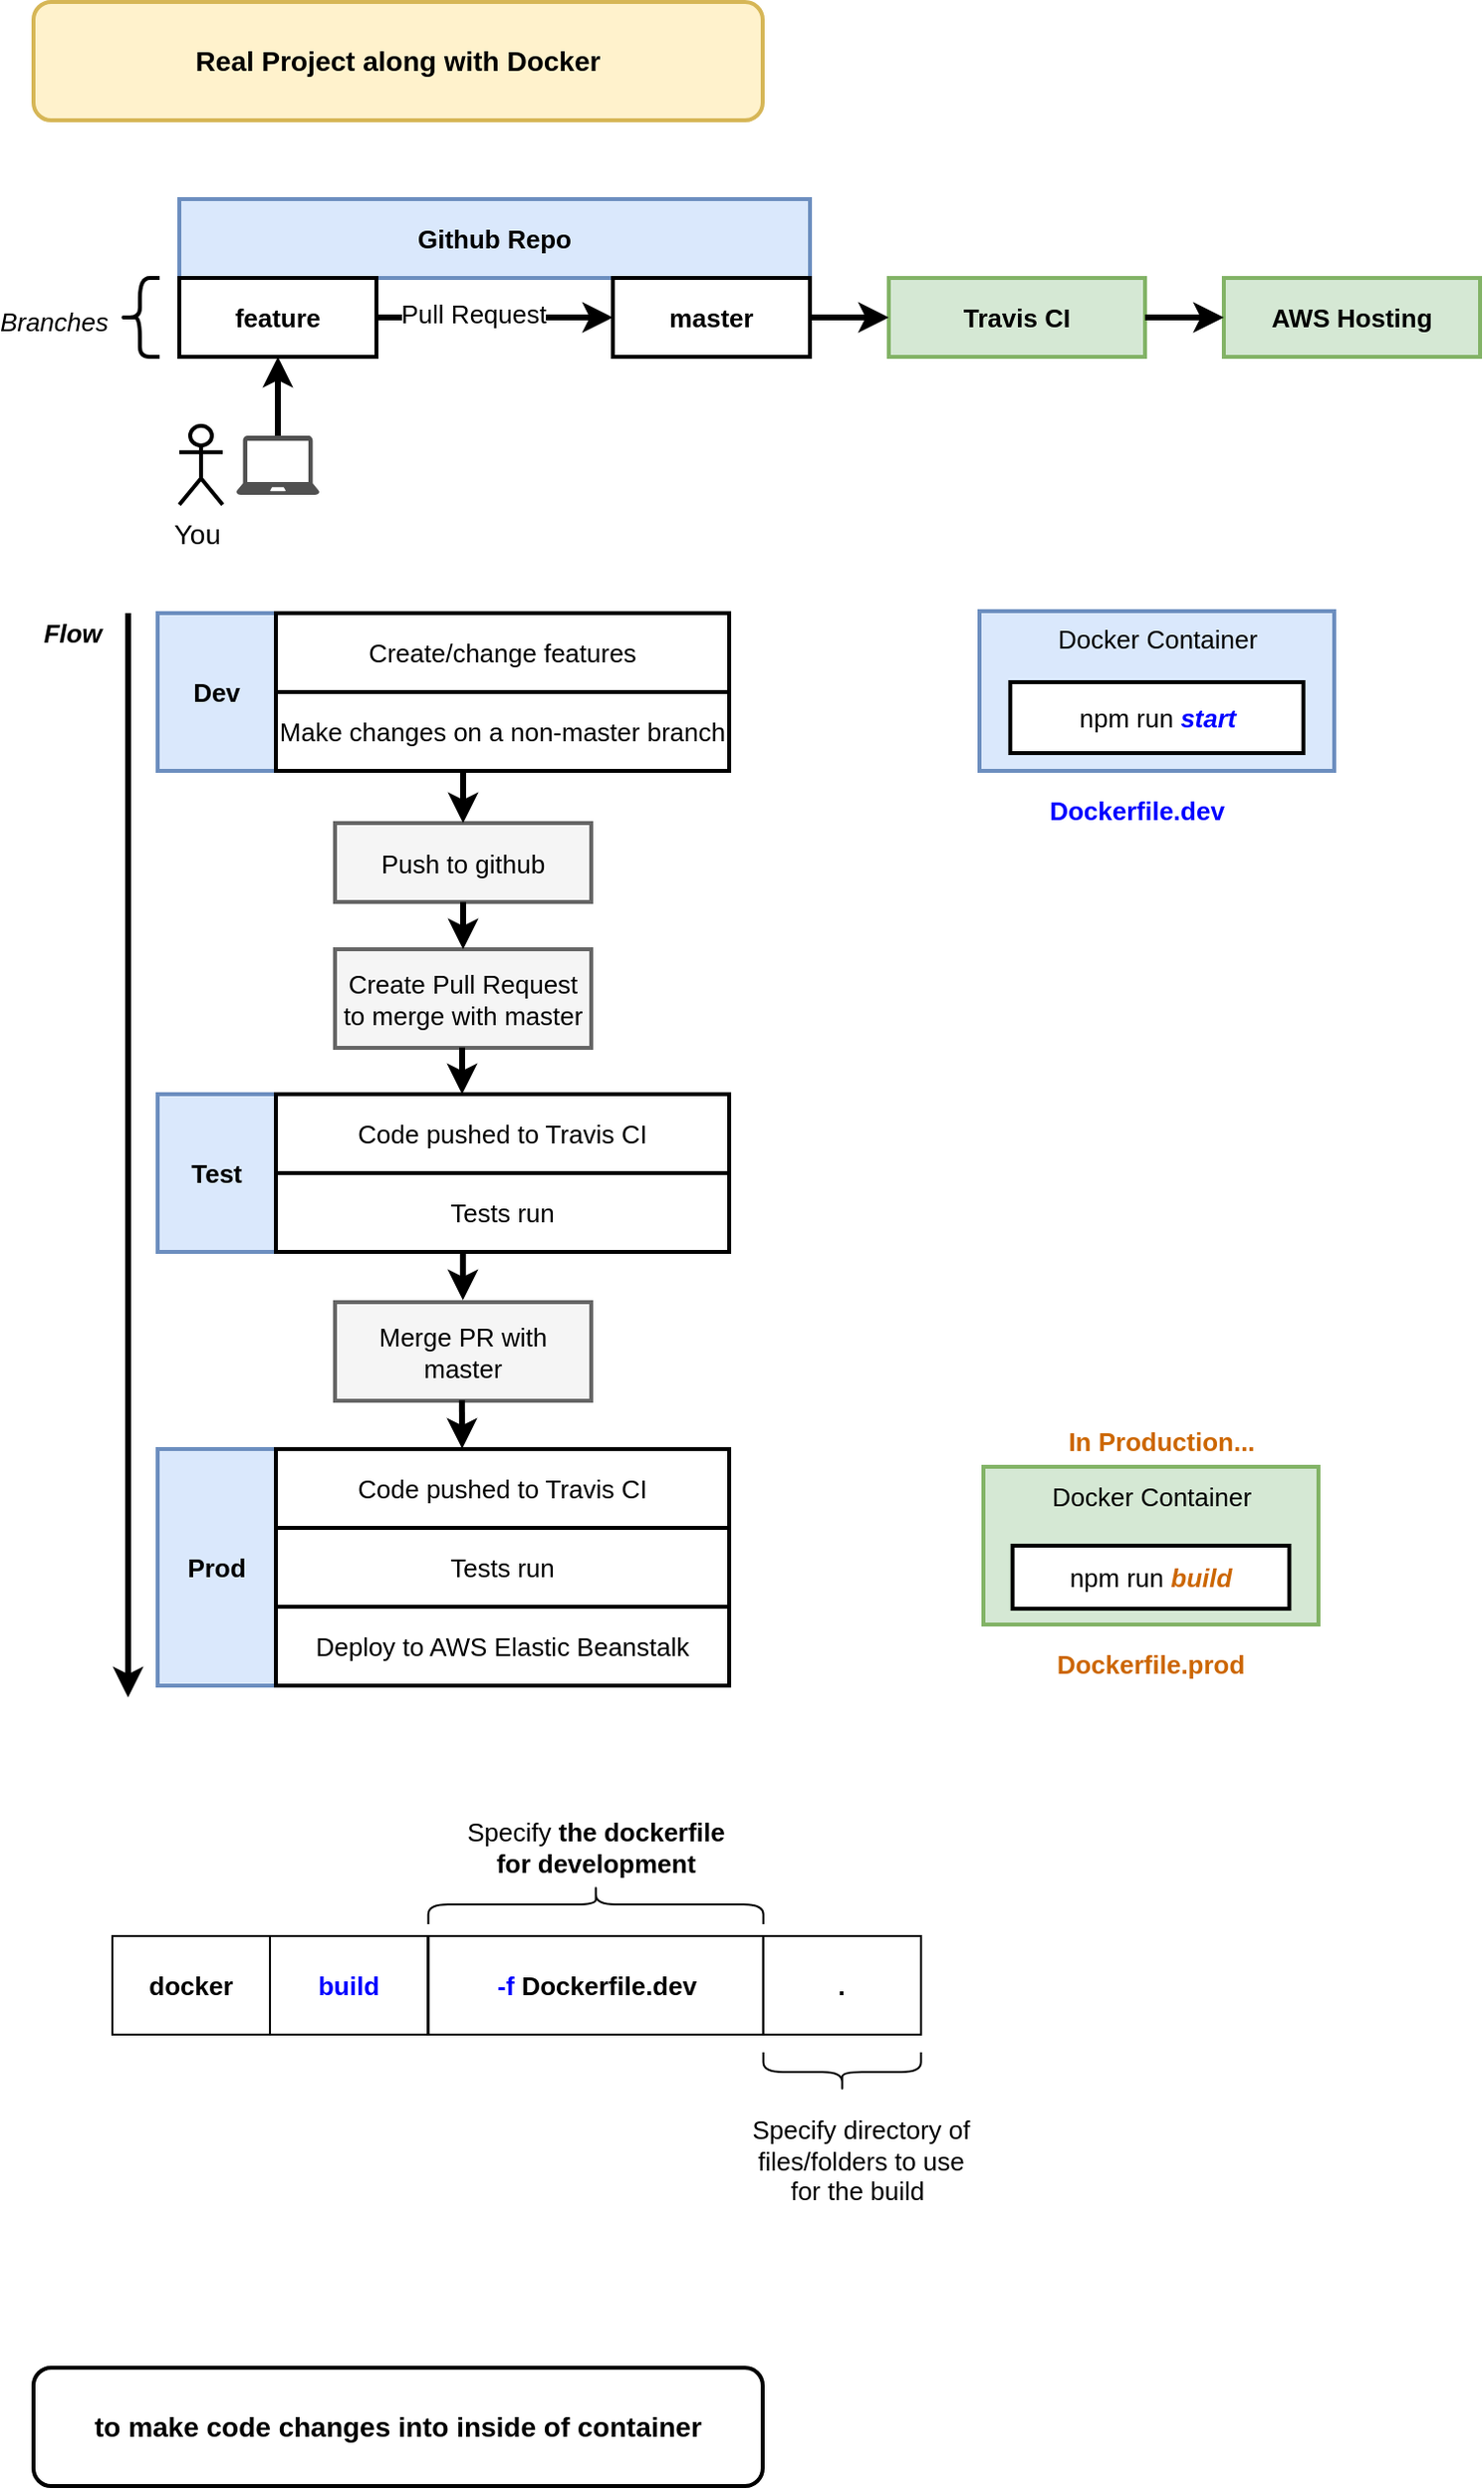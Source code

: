 <mxfile version="12.6.4" type="device"><diagram id="d9l3ZNBgdo54e-oCguww" name="Page-1"><mxGraphModel dx="566" dy="-314" grid="1" gridSize="10" guides="1" tooltips="1" connect="1" arrows="1" fold="1" page="1" pageScale="1" pageWidth="827" pageHeight="1169" math="0" shadow="0"><root><mxCell id="0"/><mxCell id="1" parent="0"/><mxCell id="VU32urKS1Nk4pFeLfIG0-1" value="&lt;font style=&quot;font-size: 14px&quot;&gt;&lt;b&gt;Real Project along with Docker&lt;/b&gt;&lt;/font&gt;" style="rounded=1;whiteSpace=wrap;html=1;strokeWidth=2;fillColor=#fff2cc;strokeColor=#d6b656;" vertex="1" parent="1"><mxGeometry x="40" y="1180" width="370" height="60" as="geometry"/></mxCell><mxCell id="VU32urKS1Nk4pFeLfIG0-2" value="" style="group" vertex="1" connectable="0" parent="1"><mxGeometry x="40" y="1280" width="734" height="155" as="geometry"/></mxCell><mxCell id="VU32urKS1Nk4pFeLfIG0-3" value="Github Repo" style="rounded=0;whiteSpace=wrap;html=1;strokeWidth=2;fontSize=13;align=center;fillColor=#dae8fc;strokeColor=#6c8ebf;fontStyle=1" vertex="1" parent="VU32urKS1Nk4pFeLfIG0-2"><mxGeometry x="74" width="320" height="40" as="geometry"/></mxCell><mxCell id="VU32urKS1Nk4pFeLfIG0-4" value="master" style="rounded=0;whiteSpace=wrap;html=1;strokeWidth=2;fontSize=13;align=center;fillColor=#ffffff;strokeColor=#000000;fontStyle=1" vertex="1" parent="VU32urKS1Nk4pFeLfIG0-2"><mxGeometry x="294" y="40" width="100" height="40" as="geometry"/></mxCell><mxCell id="VU32urKS1Nk4pFeLfIG0-5" style="edgeStyle=orthogonalEdgeStyle;rounded=0;html=1;exitX=1;exitY=0.5;entryX=0;entryY=0.5;jettySize=auto;orthogonalLoop=1;strokeWidth=3;fontSize=14;" edge="1" parent="VU32urKS1Nk4pFeLfIG0-2" source="VU32urKS1Nk4pFeLfIG0-7" target="VU32urKS1Nk4pFeLfIG0-4"><mxGeometry relative="1" as="geometry"/></mxCell><mxCell id="VU32urKS1Nk4pFeLfIG0-6" value="Pull Request" style="text;html=1;resizable=0;points=[];align=center;verticalAlign=middle;labelBackgroundColor=#ffffff;fontSize=13;" vertex="1" connectable="0" parent="VU32urKS1Nk4pFeLfIG0-5"><mxGeometry x="-0.191" y="2" relative="1" as="geometry"><mxPoint as="offset"/></mxGeometry></mxCell><mxCell id="VU32urKS1Nk4pFeLfIG0-7" value="feature" style="rounded=0;whiteSpace=wrap;html=1;strokeWidth=2;fontSize=13;align=center;fillColor=#ffffff;strokeColor=#000000;fontStyle=1" vertex="1" parent="VU32urKS1Nk4pFeLfIG0-2"><mxGeometry x="74" y="40" width="100" height="40" as="geometry"/></mxCell><mxCell id="VU32urKS1Nk4pFeLfIG0-8" value="" style="shape=curlyBracket;whiteSpace=wrap;html=1;rounded=1;strokeWidth=2;fontSize=20;align=center;" vertex="1" parent="VU32urKS1Nk4pFeLfIG0-2"><mxGeometry x="44" y="40" width="20" height="40" as="geometry"/></mxCell><mxCell id="VU32urKS1Nk4pFeLfIG0-9" value="Branches" style="text;html=1;strokeColor=none;fillColor=none;align=right;verticalAlign=middle;whiteSpace=wrap;rounded=0;fontSize=13;fontStyle=2" vertex="1" parent="VU32urKS1Nk4pFeLfIG0-2"><mxGeometry y="52" width="40" height="20" as="geometry"/></mxCell><mxCell id="VU32urKS1Nk4pFeLfIG0-10" value="You" style="shape=umlActor;verticalLabelPosition=bottom;labelBackgroundColor=#ffffff;verticalAlign=top;html=1;outlineConnect=0;strokeWidth=2;fontSize=14;align=right;" vertex="1" parent="VU32urKS1Nk4pFeLfIG0-2"><mxGeometry x="74" y="115" width="22" height="40" as="geometry"/></mxCell><mxCell id="VU32urKS1Nk4pFeLfIG0-11" value="" style="shadow=0;dashed=0;html=1;strokeColor=none;fillColor=#505050;labelPosition=center;verticalLabelPosition=bottom;verticalAlign=top;outlineConnect=0;align=center;shape=mxgraph.office.devices.laptop;fontSize=14;" vertex="1" parent="VU32urKS1Nk4pFeLfIG0-2"><mxGeometry x="102.91" y="120" width="42.19" height="30" as="geometry"/></mxCell><mxCell id="VU32urKS1Nk4pFeLfIG0-12" style="edgeStyle=orthogonalEdgeStyle;rounded=0;html=1;jettySize=auto;orthogonalLoop=1;strokeWidth=3;fontSize=14;entryX=0.5;entryY=1;" edge="1" parent="VU32urKS1Nk4pFeLfIG0-2" source="VU32urKS1Nk4pFeLfIG0-11" target="VU32urKS1Nk4pFeLfIG0-7"><mxGeometry relative="1" as="geometry"/></mxCell><mxCell id="VU32urKS1Nk4pFeLfIG0-13" value="Travis CI" style="rounded=0;whiteSpace=wrap;html=1;strokeWidth=2;fontSize=13;align=center;fillColor=#d5e8d4;strokeColor=#82b366;fontStyle=1" vertex="1" parent="VU32urKS1Nk4pFeLfIG0-2"><mxGeometry x="434" y="40" width="130" height="40" as="geometry"/></mxCell><mxCell id="VU32urKS1Nk4pFeLfIG0-14" style="edgeStyle=orthogonalEdgeStyle;rounded=0;html=1;exitX=1;exitY=0.5;jettySize=auto;orthogonalLoop=1;strokeWidth=3;fontSize=14;exitDx=0;exitDy=0;" edge="1" parent="VU32urKS1Nk4pFeLfIG0-2" source="VU32urKS1Nk4pFeLfIG0-4" target="VU32urKS1Nk4pFeLfIG0-13"><mxGeometry relative="1" as="geometry"><mxPoint x="414" y="65.333" as="sourcePoint"/></mxGeometry></mxCell><mxCell id="VU32urKS1Nk4pFeLfIG0-15" value="AWS Hosting" style="rounded=0;whiteSpace=wrap;html=1;strokeWidth=2;fontSize=13;align=center;fillColor=#d5e8d4;strokeColor=#82b366;fontStyle=1" vertex="1" parent="VU32urKS1Nk4pFeLfIG0-2"><mxGeometry x="604" y="40" width="130" height="40" as="geometry"/></mxCell><mxCell id="VU32urKS1Nk4pFeLfIG0-16" style="edgeStyle=orthogonalEdgeStyle;rounded=0;html=1;exitX=1;exitY=0.5;jettySize=auto;orthogonalLoop=1;strokeWidth=3;fontSize=14;exitDx=0;exitDy=0;" edge="1" parent="VU32urKS1Nk4pFeLfIG0-2" source="VU32urKS1Nk4pFeLfIG0-13" target="VU32urKS1Nk4pFeLfIG0-15"><mxGeometry relative="1" as="geometry"><mxPoint x="584" y="65.333" as="sourcePoint"/></mxGeometry></mxCell><mxCell id="VU32urKS1Nk4pFeLfIG0-44" value="" style="group" vertex="1" connectable="0" parent="1"><mxGeometry x="40" y="1490" width="353" height="550" as="geometry"/></mxCell><mxCell id="VU32urKS1Nk4pFeLfIG0-17" value="Dev" style="rounded=0;whiteSpace=wrap;html=1;strokeWidth=2;fontSize=13;align=center;fontStyle=1;fillColor=#dae8fc;strokeColor=#6c8ebf;" vertex="1" parent="VU32urKS1Nk4pFeLfIG0-44"><mxGeometry x="63" width="60" height="80" as="geometry"/></mxCell><mxCell id="VU32urKS1Nk4pFeLfIG0-18" value="Create/change features" style="rounded=0;whiteSpace=wrap;html=1;strokeWidth=2;fontSize=13;align=center;" vertex="1" parent="VU32urKS1Nk4pFeLfIG0-44"><mxGeometry x="123" width="230" height="40" as="geometry"/></mxCell><mxCell id="VU32urKS1Nk4pFeLfIG0-19" value="" style="rounded=0;whiteSpace=wrap;html=1;strokeWidth=2;fontSize=13;align=center;" vertex="1" parent="VU32urKS1Nk4pFeLfIG0-44"><mxGeometry x="63" y="80" width="200" as="geometry"/></mxCell><mxCell id="VU32urKS1Nk4pFeLfIG0-20" value="Make changes on a non-master branch" style="rounded=0;whiteSpace=wrap;html=1;strokeWidth=2;fontSize=13;align=center;" vertex="1" parent="VU32urKS1Nk4pFeLfIG0-44"><mxGeometry x="123" y="40" width="230" height="40" as="geometry"/></mxCell><mxCell id="VU32urKS1Nk4pFeLfIG0-21" value="Flow" style="text;html=1;strokeColor=none;fillColor=none;align=center;verticalAlign=middle;whiteSpace=wrap;rounded=0;fontSize=13;fontStyle=3" vertex="1" parent="VU32urKS1Nk4pFeLfIG0-44"><mxGeometry width="40" height="20" as="geometry"/></mxCell><mxCell id="VU32urKS1Nk4pFeLfIG0-22" value="" style="endArrow=classic;html=1;strokeWidth=3;fontSize=13;" edge="1" parent="VU32urKS1Nk4pFeLfIG0-44"><mxGeometry width="50" height="50" relative="1" as="geometry"><mxPoint x="48" as="sourcePoint"/><mxPoint x="48" y="550" as="targetPoint"/></mxGeometry></mxCell><mxCell id="VU32urKS1Nk4pFeLfIG0-24" value="Push to github" style="rounded=0;whiteSpace=wrap;html=1;strokeWidth=2;fontSize=13;align=center;fillColor=#f5f5f5;strokeColor=#666666;" vertex="1" parent="VU32urKS1Nk4pFeLfIG0-44"><mxGeometry x="153" y="106.5" width="130" height="40" as="geometry"/></mxCell><mxCell id="VU32urKS1Nk4pFeLfIG0-25" style="edgeStyle=orthogonalEdgeStyle;rounded=0;html=1;exitX=0.25;exitY=0;entryX=0.5;entryY=0;jettySize=auto;orthogonalLoop=1;strokeWidth=3;fontSize=13;" edge="1" parent="VU32urKS1Nk4pFeLfIG0-44" target="VU32urKS1Nk4pFeLfIG0-24"><mxGeometry relative="1" as="geometry"><mxPoint x="218" y="80.833" as="sourcePoint"/></mxGeometry></mxCell><mxCell id="VU32urKS1Nk4pFeLfIG0-26" value="" style="rounded=0;whiteSpace=wrap;html=1;strokeWidth=2;fontSize=13;align=center;" vertex="1" parent="VU32urKS1Nk4pFeLfIG0-44"><mxGeometry x="63" y="80" width="200" as="geometry"/></mxCell><mxCell id="VU32urKS1Nk4pFeLfIG0-27" value="Create Pull Request to merge with master" style="rounded=0;whiteSpace=wrap;html=1;strokeWidth=2;fontSize=13;align=center;fillColor=#f5f5f5;strokeColor=#666666;" vertex="1" parent="VU32urKS1Nk4pFeLfIG0-44"><mxGeometry x="153" y="170.5" width="130" height="50" as="geometry"/></mxCell><mxCell id="VU32urKS1Nk4pFeLfIG0-23" style="edgeStyle=orthogonalEdgeStyle;rounded=0;html=1;exitX=0.5;exitY=1;jettySize=auto;orthogonalLoop=1;strokeWidth=3;fontSize=13;" edge="1" parent="VU32urKS1Nk4pFeLfIG0-44" source="VU32urKS1Nk4pFeLfIG0-24" target="VU32urKS1Nk4pFeLfIG0-27"><mxGeometry relative="1" as="geometry"/></mxCell><mxCell id="VU32urKS1Nk4pFeLfIG0-28" value="Test" style="rounded=0;whiteSpace=wrap;html=1;strokeWidth=2;fontSize=13;align=center;fontStyle=1;fillColor=#dae8fc;strokeColor=#6c8ebf;" vertex="1" parent="VU32urKS1Nk4pFeLfIG0-44"><mxGeometry x="63" y="244" width="60" height="80" as="geometry"/></mxCell><mxCell id="VU32urKS1Nk4pFeLfIG0-29" value="Code pushed to Travis CI" style="rounded=0;whiteSpace=wrap;html=1;strokeWidth=2;fontSize=13;align=center;" vertex="1" parent="VU32urKS1Nk4pFeLfIG0-44"><mxGeometry x="123" y="244" width="230" height="40" as="geometry"/></mxCell><mxCell id="VU32urKS1Nk4pFeLfIG0-30" value="" style="rounded=0;whiteSpace=wrap;html=1;strokeWidth=2;fontSize=13;align=center;" vertex="1" parent="VU32urKS1Nk4pFeLfIG0-44"><mxGeometry x="63" y="324" width="200" as="geometry"/></mxCell><mxCell id="VU32urKS1Nk4pFeLfIG0-31" value="Tests run" style="rounded=0;whiteSpace=wrap;html=1;strokeWidth=2;fontSize=13;align=center;" vertex="1" parent="VU32urKS1Nk4pFeLfIG0-44"><mxGeometry x="123" y="284" width="230" height="40" as="geometry"/></mxCell><mxCell id="VU32urKS1Nk4pFeLfIG0-32" value="" style="rounded=0;whiteSpace=wrap;html=1;strokeWidth=2;fontSize=13;align=center;" vertex="1" parent="VU32urKS1Nk4pFeLfIG0-44"><mxGeometry x="63" y="324" width="200" as="geometry"/></mxCell><mxCell id="VU32urKS1Nk4pFeLfIG0-33" value="Prod" style="rounded=0;whiteSpace=wrap;html=1;strokeWidth=2;fontSize=13;align=center;fontStyle=1;fillColor=#dae8fc;strokeColor=#6c8ebf;" vertex="1" parent="VU32urKS1Nk4pFeLfIG0-44"><mxGeometry x="63" y="424" width="60" height="120" as="geometry"/></mxCell><mxCell id="VU32urKS1Nk4pFeLfIG0-34" value="Code pushed to Travis CI" style="rounded=0;whiteSpace=wrap;html=1;strokeWidth=2;fontSize=13;align=center;" vertex="1" parent="VU32urKS1Nk4pFeLfIG0-44"><mxGeometry x="123" y="424" width="230" height="40" as="geometry"/></mxCell><mxCell id="VU32urKS1Nk4pFeLfIG0-35" value="" style="rounded=0;whiteSpace=wrap;html=1;strokeWidth=2;fontSize=13;align=center;" vertex="1" parent="VU32urKS1Nk4pFeLfIG0-44"><mxGeometry x="63" y="504" width="200" as="geometry"/></mxCell><mxCell id="VU32urKS1Nk4pFeLfIG0-36" value="" style="rounded=0;whiteSpace=wrap;html=1;strokeWidth=2;fontSize=13;align=center;" vertex="1" parent="VU32urKS1Nk4pFeLfIG0-44"><mxGeometry x="63" y="504" width="200" as="geometry"/></mxCell><mxCell id="VU32urKS1Nk4pFeLfIG0-37" value="" style="rounded=0;whiteSpace=wrap;html=1;strokeWidth=2;fontSize=13;align=center;" vertex="1" parent="VU32urKS1Nk4pFeLfIG0-44"><mxGeometry x="63" y="324" width="200" as="geometry"/></mxCell><mxCell id="VU32urKS1Nk4pFeLfIG0-38" style="edgeStyle=orthogonalEdgeStyle;rounded=0;html=1;exitX=0.5;exitY=1;jettySize=auto;orthogonalLoop=1;strokeWidth=3;fontSize=13;" edge="1" parent="VU32urKS1Nk4pFeLfIG0-44"><mxGeometry relative="1" as="geometry"><mxPoint x="217.9" y="324.3" as="sourcePoint"/><mxPoint x="217.9" y="348.5" as="targetPoint"/></mxGeometry></mxCell><mxCell id="VU32urKS1Nk4pFeLfIG0-39" value="Merge PR with master" style="rounded=0;whiteSpace=wrap;html=1;strokeWidth=2;fontSize=13;align=center;fillColor=#f5f5f5;strokeColor=#666666;" vertex="1" parent="VU32urKS1Nk4pFeLfIG0-44"><mxGeometry x="153" y="349.5" width="130" height="50" as="geometry"/></mxCell><mxCell id="VU32urKS1Nk4pFeLfIG0-40" style="edgeStyle=orthogonalEdgeStyle;rounded=0;html=1;exitX=0.5;exitY=1;jettySize=auto;orthogonalLoop=1;strokeWidth=3;fontSize=13;" edge="1" parent="VU32urKS1Nk4pFeLfIG0-44"><mxGeometry relative="1" as="geometry"><mxPoint x="217.4" y="399.3" as="sourcePoint"/><mxPoint x="217.5" y="423.833" as="targetPoint"/></mxGeometry></mxCell><mxCell id="VU32urKS1Nk4pFeLfIG0-41" value="Tests run" style="rounded=0;whiteSpace=wrap;html=1;strokeWidth=2;fontSize=13;align=center;" vertex="1" parent="VU32urKS1Nk4pFeLfIG0-44"><mxGeometry x="123" y="464" width="230" height="40" as="geometry"/></mxCell><mxCell id="VU32urKS1Nk4pFeLfIG0-42" value="Deploy to AWS Elastic Beanstalk" style="rounded=0;whiteSpace=wrap;html=1;strokeWidth=2;fontSize=13;align=center;" vertex="1" parent="VU32urKS1Nk4pFeLfIG0-44"><mxGeometry x="123" y="504" width="230" height="40" as="geometry"/></mxCell><mxCell id="VU32urKS1Nk4pFeLfIG0-43" style="edgeStyle=orthogonalEdgeStyle;rounded=0;html=1;exitX=0.5;exitY=1;jettySize=auto;orthogonalLoop=1;strokeWidth=3;fontSize=13;" edge="1" parent="VU32urKS1Nk4pFeLfIG0-44"><mxGeometry relative="1" as="geometry"><mxPoint x="217.5" y="220.333" as="sourcePoint"/><mxPoint x="217.5" y="244" as="targetPoint"/></mxGeometry></mxCell><mxCell id="VU32urKS1Nk4pFeLfIG0-51" value="" style="group" vertex="1" connectable="0" parent="1"><mxGeometry x="520" y="1480" width="180" height="120" as="geometry"/></mxCell><mxCell id="VU32urKS1Nk4pFeLfIG0-52" value="" style="group" vertex="1" connectable="0" parent="VU32urKS1Nk4pFeLfIG0-51"><mxGeometry width="180" height="90" as="geometry"/></mxCell><mxCell id="VU32urKS1Nk4pFeLfIG0-53" value="" style="rounded=0;whiteSpace=wrap;html=1;strokeWidth=2;fontSize=13;align=center;fillColor=#dae8fc;strokeColor=#6c8ebf;verticalAlign=top;" vertex="1" parent="VU32urKS1Nk4pFeLfIG0-52"><mxGeometry y="9" width="180" height="81" as="geometry"/></mxCell><mxCell id="VU32urKS1Nk4pFeLfIG0-54" value="&lt;font color=&quot;#000000&quot;&gt;npm run&lt;/font&gt; &lt;b style=&quot;font-size: 13px&quot;&gt;&lt;i style=&quot;font-size: 13px&quot;&gt;start&lt;/i&gt;&lt;/b&gt;" style="rounded=0;whiteSpace=wrap;html=1;strokeWidth=2;fontSize=13;align=center;fontColor=#0000FF;" vertex="1" parent="VU32urKS1Nk4pFeLfIG0-52"><mxGeometry x="15.652" y="45" width="148.696" height="36" as="geometry"/></mxCell><mxCell id="VU32urKS1Nk4pFeLfIG0-55" value="Docker Container" style="text;html=1;fontSize=13;align=center;fontStyle=0" vertex="1" parent="VU32urKS1Nk4pFeLfIG0-52"><mxGeometry x="25" y="9" width="130" height="21.6" as="geometry"/></mxCell><mxCell id="VU32urKS1Nk4pFeLfIG0-56" value="Dockerfile.dev" style="text;html=1;strokeColor=none;fillColor=none;align=center;verticalAlign=middle;whiteSpace=wrap;rounded=0;fontSize=13;fontStyle=1;fontColor=#0000FF;" vertex="1" parent="VU32urKS1Nk4pFeLfIG0-51"><mxGeometry x="60" y="100" width="40" height="20" as="geometry"/></mxCell><mxCell id="VU32urKS1Nk4pFeLfIG0-57" value="" style="group" vertex="1" connectable="0" parent="1"><mxGeometry x="490" y="1900" width="245" height="133" as="geometry"/></mxCell><mxCell id="VU32urKS1Nk4pFeLfIG0-58" value="In Production..." style="text;html=1;strokeColor=none;fillColor=none;align=center;verticalAlign=middle;whiteSpace=wrap;rounded=0;fontSize=13;fontStyle=1;fontColor=#CC6600;" vertex="1" parent="VU32urKS1Nk4pFeLfIG0-57"><mxGeometry width="245" height="20" as="geometry"/></mxCell><mxCell id="VU32urKS1Nk4pFeLfIG0-59" value="" style="group;fontColor=#CC6600;" vertex="1" connectable="0" parent="VU32urKS1Nk4pFeLfIG0-57"><mxGeometry x="32" y="23" width="170" height="80" as="geometry"/></mxCell><mxCell id="VU32urKS1Nk4pFeLfIG0-60" value="&lt;br style=&quot;font-size: 10px&quot;&gt;" style="rounded=0;whiteSpace=wrap;html=1;strokeWidth=2;fontSize=13;align=center;fillColor=#d5e8d4;strokeColor=#82b366;verticalAlign=top;" vertex="1" parent="VU32urKS1Nk4pFeLfIG0-59"><mxGeometry width="170" height="80" as="geometry"/></mxCell><mxCell id="VU32urKS1Nk4pFeLfIG0-61" value="&lt;font color=&quot;#000000&quot;&gt;npm run&lt;/font&gt; &lt;b style=&quot;font-size: 13px&quot;&gt;&lt;i style=&quot;font-size: 13px&quot;&gt;build&lt;/i&gt;&lt;/b&gt;" style="rounded=0;whiteSpace=wrap;html=1;strokeWidth=2;fontSize=13;align=center;fontColor=#CC6600;" vertex="1" parent="VU32urKS1Nk4pFeLfIG0-59"><mxGeometry x="14.783" y="40" width="140.435" height="32" as="geometry"/></mxCell><mxCell id="VU32urKS1Nk4pFeLfIG0-62" value="Docker Container" style="text;html=1;fontSize=13;align=center;fontStyle=0" vertex="1" parent="VU32urKS1Nk4pFeLfIG0-59"><mxGeometry x="20" y="0.8" width="130" height="24" as="geometry"/></mxCell><mxCell id="VU32urKS1Nk4pFeLfIG0-63" value="Dockerfile.prod" style="text;html=1;strokeColor=none;fillColor=none;align=center;verticalAlign=middle;whiteSpace=wrap;rounded=0;fontSize=13;fontStyle=1;fontColor=#CC6600;" vertex="1" parent="VU32urKS1Nk4pFeLfIG0-57"><mxGeometry x="97" y="113" width="40" height="20" as="geometry"/></mxCell><mxCell id="VU32urKS1Nk4pFeLfIG0-64" value="docker" style="rounded=0;whiteSpace=wrap;html=1;strokeWidth=1;fontSize=13;fontStyle=1" vertex="1" parent="1"><mxGeometry x="80.0" y="2161" width="80" height="50" as="geometry"/></mxCell><mxCell id="VU32urKS1Nk4pFeLfIG0-65" value="&lt;font color=&quot;#0000ff&quot; style=&quot;font-size: 13px;&quot;&gt;build&lt;/font&gt;" style="rounded=0;whiteSpace=wrap;html=1;strokeWidth=1;fontSize=13;fontStyle=1" vertex="1" parent="1"><mxGeometry x="160" y="2161" width="80" height="50" as="geometry"/></mxCell><mxCell id="VU32urKS1Nk4pFeLfIG0-66" value="&lt;font color=&quot;#0000ff&quot; style=&quot;font-size: 13px&quot;&gt;&lt;b style=&quot;font-size: 13px&quot;&gt;-f&lt;/b&gt;&lt;/font&gt; &lt;b&gt;Dockerfile.dev&lt;/b&gt;" style="rounded=0;whiteSpace=wrap;html=1;strokeWidth=1;fontSize=13;" vertex="1" parent="1"><mxGeometry x="240.5" y="2161" width="169.83" height="50" as="geometry"/></mxCell><mxCell id="VU32urKS1Nk4pFeLfIG0-67" value="&lt;span style=&quot;font-size: 13px;&quot;&gt;&lt;font style=&quot;font-size: 13px;&quot;&gt;.&lt;/font&gt;&lt;/span&gt;" style="rounded=0;whiteSpace=wrap;html=1;strokeWidth=1;fontSize=13;fontStyle=1" vertex="1" parent="1"><mxGeometry x="410.33" y="2161" width="80" height="50" as="geometry"/></mxCell><mxCell id="VU32urKS1Nk4pFeLfIG0-68" value="" style="shape=curlyBracket;whiteSpace=wrap;html=1;rounded=1;strokeWidth=1;fontSize=13;rotation=90;" vertex="1" parent="1"><mxGeometry x="315.33" y="2060" width="20" height="170" as="geometry"/></mxCell><mxCell id="VU32urKS1Nk4pFeLfIG0-69" value="Specify &lt;b style=&quot;font-size: 13px&quot;&gt;the dockerfile &lt;br&gt;for development&lt;/b&gt;" style="text;html=1;strokeColor=none;fillColor=none;align=center;verticalAlign=middle;whiteSpace=wrap;rounded=0;fontSize=13;" vertex="1" parent="1"><mxGeometry x="242.99" y="2091" width="164.67" height="50" as="geometry"/></mxCell><mxCell id="VU32urKS1Nk4pFeLfIG0-70" value="" style="shape=curlyBracket;whiteSpace=wrap;html=1;rounded=1;strokeWidth=1;fontSize=13;rotation=-90;" vertex="1" parent="1"><mxGeometry x="440.33" y="2190" width="20" height="80" as="geometry"/></mxCell><mxCell id="VU32urKS1Nk4pFeLfIG0-71" value="Specify directory of files/folders to use for the build&amp;nbsp;" style="text;html=1;strokeColor=none;fillColor=none;align=center;verticalAlign=middle;whiteSpace=wrap;rounded=0;fontSize=13;" vertex="1" parent="1"><mxGeometry x="400" y="2250" width="120" height="50" as="geometry"/></mxCell><mxCell id="VU32urKS1Nk4pFeLfIG0-72" value="&lt;font style=&quot;font-size: 14px&quot;&gt;&lt;b&gt;to make code changes into inside of container&lt;/b&gt;&lt;/font&gt;" style="rounded=1;whiteSpace=wrap;html=1;strokeWidth=2;" vertex="1" parent="1"><mxGeometry x="40" y="2380" width="370" height="60" as="geometry"/></mxCell></root></mxGraphModel></diagram></mxfile>